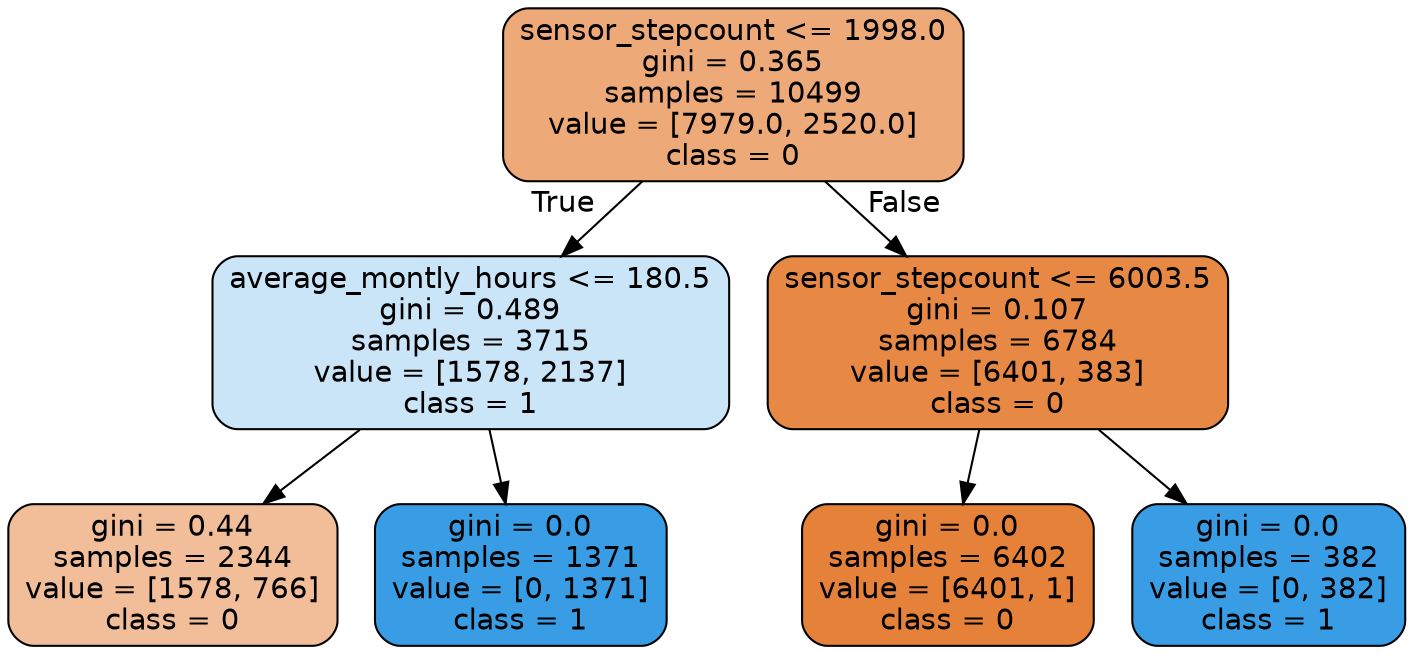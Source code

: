 digraph Tree {
node [shape=box, style="filled, rounded", color="black", fontname="helvetica"] ;
edge [fontname="helvetica"] ;
0 [label="sensor_stepcount <= 1998.0\ngini = 0.365\nsamples = 10499\nvalue = [7979.0, 2520.0]\nclass = 0", fillcolor="#eda978"] ;
1 [label="average_montly_hours <= 180.5\ngini = 0.489\nsamples = 3715\nvalue = [1578, 2137]\nclass = 1", fillcolor="#cbe5f8"] ;
0 -> 1 [labeldistance=2.5, labelangle=45, headlabel="True"] ;
2 [label="gini = 0.44\nsamples = 2344\nvalue = [1578, 766]\nclass = 0", fillcolor="#f2be99"] ;
1 -> 2 ;
3 [label="gini = 0.0\nsamples = 1371\nvalue = [0, 1371]\nclass = 1", fillcolor="#399de5"] ;
1 -> 3 ;
4 [label="sensor_stepcount <= 6003.5\ngini = 0.107\nsamples = 6784\nvalue = [6401, 383]\nclass = 0", fillcolor="#e78945"] ;
0 -> 4 [labeldistance=2.5, labelangle=-45, headlabel="False"] ;
5 [label="gini = 0.0\nsamples = 6402\nvalue = [6401, 1]\nclass = 0", fillcolor="#e58139"] ;
4 -> 5 ;
6 [label="gini = 0.0\nsamples = 382\nvalue = [0, 382]\nclass = 1", fillcolor="#399de5"] ;
4 -> 6 ;
}